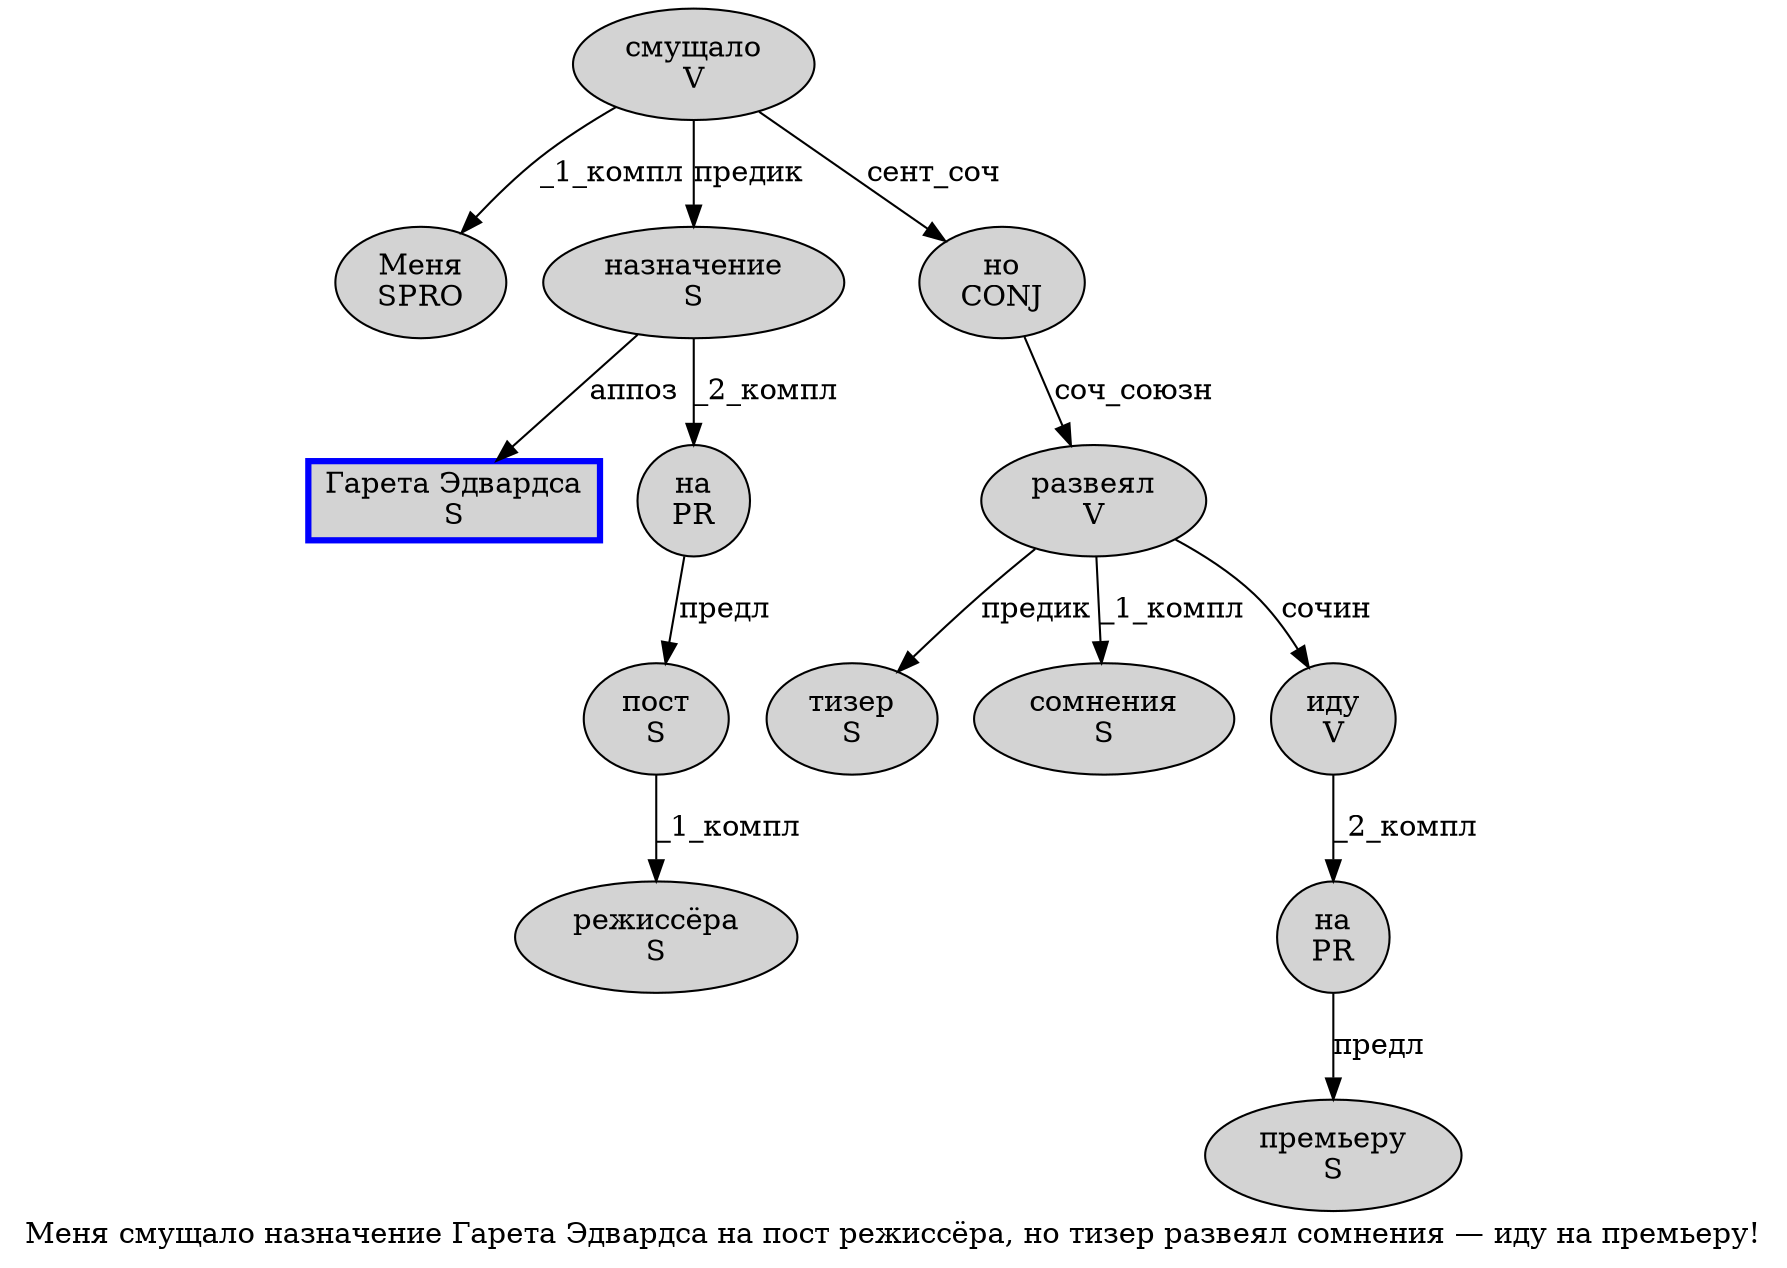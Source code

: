 digraph SENTENCE_4443 {
	graph [label="Меня смущало назначение Гарета Эдвардса на пост режиссёра, но тизер развеял сомнения — иду на премьеру!"]
	node [style=filled]
		0 [label="Меня
SPRO" color="" fillcolor=lightgray penwidth=1 shape=ellipse]
		1 [label="смущало
V" color="" fillcolor=lightgray penwidth=1 shape=ellipse]
		2 [label="назначение
S" color="" fillcolor=lightgray penwidth=1 shape=ellipse]
		3 [label="Гарета Эдвардса
S" color=blue fillcolor=lightgray penwidth=3 shape=box]
		4 [label="на
PR" color="" fillcolor=lightgray penwidth=1 shape=ellipse]
		5 [label="пост
S" color="" fillcolor=lightgray penwidth=1 shape=ellipse]
		6 [label="режиссёра
S" color="" fillcolor=lightgray penwidth=1 shape=ellipse]
		8 [label="но
CONJ" color="" fillcolor=lightgray penwidth=1 shape=ellipse]
		9 [label="тизер
S" color="" fillcolor=lightgray penwidth=1 shape=ellipse]
		10 [label="развеял
V" color="" fillcolor=lightgray penwidth=1 shape=ellipse]
		11 [label="сомнения
S" color="" fillcolor=lightgray penwidth=1 shape=ellipse]
		13 [label="иду
V" color="" fillcolor=lightgray penwidth=1 shape=ellipse]
		14 [label="на
PR" color="" fillcolor=lightgray penwidth=1 shape=ellipse]
		15 [label="премьеру
S" color="" fillcolor=lightgray penwidth=1 shape=ellipse]
			1 -> 0 [label="_1_компл"]
			1 -> 2 [label="предик"]
			1 -> 8 [label="сент_соч"]
			8 -> 10 [label="соч_союзн"]
			5 -> 6 [label="_1_компл"]
			14 -> 15 [label="предл"]
			10 -> 9 [label="предик"]
			10 -> 11 [label="_1_компл"]
			10 -> 13 [label="сочин"]
			2 -> 3 [label="аппоз"]
			2 -> 4 [label="_2_компл"]
			13 -> 14 [label="_2_компл"]
			4 -> 5 [label="предл"]
}